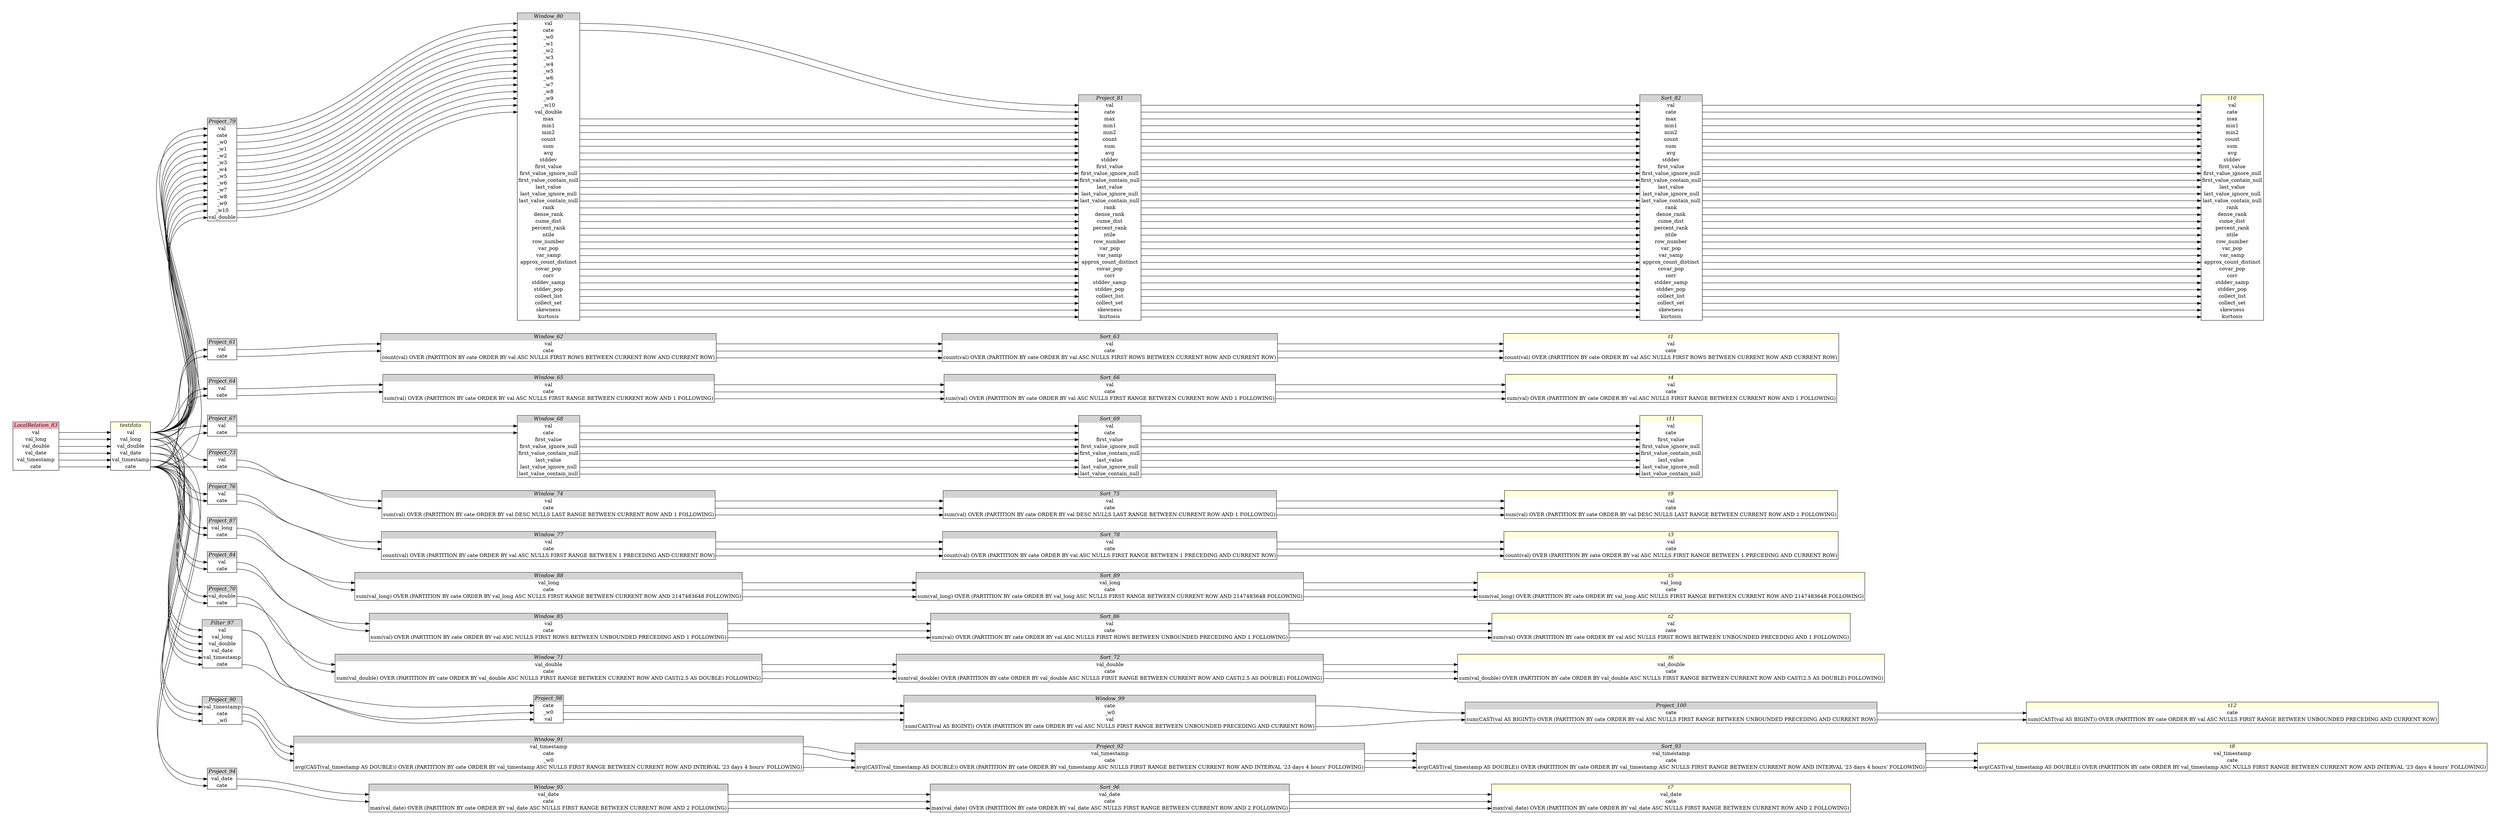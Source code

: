 // Automatically generated by SQLFlowTestSuite


digraph {
  graph [pad="0.5", nodesep="0.5", ranksep="2", fontname="Helvetica"];
  node [shape=plain]
  rankdir=LR;

  
"Filter_97" [label=<
<table border="1" cellborder="0" cellspacing="0">
  <tr><td bgcolor="lightgray" port="nodeName"><i>Filter_97</i></td></tr>
  <tr><td port="0">val</td></tr>
<tr><td port="1">val_long</td></tr>
<tr><td port="2">val_double</td></tr>
<tr><td port="3">val_date</td></tr>
<tr><td port="4">val_timestamp</td></tr>
<tr><td port="5">cate</td></tr>
</table>>];
         

"LocalRelation_83" [label=<
<table border="1" cellborder="0" cellspacing="0">
  <tr><td bgcolor="lightpink" port="nodeName"><i>LocalRelation_83</i></td></tr>
  <tr><td port="0">val</td></tr>
<tr><td port="1">val_long</td></tr>
<tr><td port="2">val_double</td></tr>
<tr><td port="3">val_date</td></tr>
<tr><td port="4">val_timestamp</td></tr>
<tr><td port="5">cate</td></tr>
</table>>];
       

"Project_100" [label=<
<table border="1" cellborder="0" cellspacing="0">
  <tr><td bgcolor="lightgray" port="nodeName"><i>Project_100</i></td></tr>
  <tr><td port="0">cate</td></tr>
<tr><td port="1">sum(CAST(val AS BIGINT)) OVER (PARTITION BY cate ORDER BY val ASC NULLS FIRST RANGE BETWEEN UNBOUNDED PRECEDING AND CURRENT ROW)</td></tr>
</table>>];
         

"Project_61" [label=<
<table border="1" cellborder="0" cellspacing="0">
  <tr><td bgcolor="lightgray" port="nodeName"><i>Project_61</i></td></tr>
  <tr><td port="0">val</td></tr>
<tr><td port="1">cate</td></tr>
</table>>];
         

"Project_64" [label=<
<table border="1" cellborder="0" cellspacing="0">
  <tr><td bgcolor="lightgray" port="nodeName"><i>Project_64</i></td></tr>
  <tr><td port="0">val</td></tr>
<tr><td port="1">cate</td></tr>
</table>>];
         

"Project_67" [label=<
<table border="1" cellborder="0" cellspacing="0">
  <tr><td bgcolor="lightgray" port="nodeName"><i>Project_67</i></td></tr>
  <tr><td port="0">val</td></tr>
<tr><td port="1">cate</td></tr>
</table>>];
         

"Project_70" [label=<
<table border="1" cellborder="0" cellspacing="0">
  <tr><td bgcolor="lightgray" port="nodeName"><i>Project_70</i></td></tr>
  <tr><td port="0">val_double</td></tr>
<tr><td port="1">cate</td></tr>
</table>>];
         

"Project_73" [label=<
<table border="1" cellborder="0" cellspacing="0">
  <tr><td bgcolor="lightgray" port="nodeName"><i>Project_73</i></td></tr>
  <tr><td port="0">val</td></tr>
<tr><td port="1">cate</td></tr>
</table>>];
         

"Project_76" [label=<
<table border="1" cellborder="0" cellspacing="0">
  <tr><td bgcolor="lightgray" port="nodeName"><i>Project_76</i></td></tr>
  <tr><td port="0">val</td></tr>
<tr><td port="1">cate</td></tr>
</table>>];
         

"Project_79" [label=<
<table border="1" cellborder="0" cellspacing="0">
  <tr><td bgcolor="lightgray" port="nodeName"><i>Project_79</i></td></tr>
  <tr><td port="0">val</td></tr>
<tr><td port="1">cate</td></tr>
<tr><td port="2">_w0</td></tr>
<tr><td port="3">_w1</td></tr>
<tr><td port="4">_w2</td></tr>
<tr><td port="5">_w3</td></tr>
<tr><td port="6">_w4</td></tr>
<tr><td port="7">_w5</td></tr>
<tr><td port="8">_w6</td></tr>
<tr><td port="9">_w7</td></tr>
<tr><td port="10">_w8</td></tr>
<tr><td port="11">_w9</td></tr>
<tr><td port="12">_w10</td></tr>
<tr><td port="13">val_double</td></tr>
</table>>];
         

"Project_81" [label=<
<table border="1" cellborder="0" cellspacing="0">
  <tr><td bgcolor="lightgray" port="nodeName"><i>Project_81</i></td></tr>
  <tr><td port="0">val</td></tr>
<tr><td port="1">cate</td></tr>
<tr><td port="2">max</td></tr>
<tr><td port="3">min1</td></tr>
<tr><td port="4">min2</td></tr>
<tr><td port="5">count</td></tr>
<tr><td port="6">sum</td></tr>
<tr><td port="7">avg</td></tr>
<tr><td port="8">stddev</td></tr>
<tr><td port="9">first_value</td></tr>
<tr><td port="10">first_value_ignore_null</td></tr>
<tr><td port="11">first_value_contain_null</td></tr>
<tr><td port="12">last_value</td></tr>
<tr><td port="13">last_value_ignore_null</td></tr>
<tr><td port="14">last_value_contain_null</td></tr>
<tr><td port="15">rank</td></tr>
<tr><td port="16">dense_rank</td></tr>
<tr><td port="17">cume_dist</td></tr>
<tr><td port="18">percent_rank</td></tr>
<tr><td port="19">ntile</td></tr>
<tr><td port="20">row_number</td></tr>
<tr><td port="21">var_pop</td></tr>
<tr><td port="22">var_samp</td></tr>
<tr><td port="23">approx_count_distinct</td></tr>
<tr><td port="24">covar_pop</td></tr>
<tr><td port="25">corr</td></tr>
<tr><td port="26">stddev_samp</td></tr>
<tr><td port="27">stddev_pop</td></tr>
<tr><td port="28">collect_list</td></tr>
<tr><td port="29">collect_set</td></tr>
<tr><td port="30">skewness</td></tr>
<tr><td port="31">kurtosis</td></tr>
</table>>];
         

"Project_84" [label=<
<table border="1" cellborder="0" cellspacing="0">
  <tr><td bgcolor="lightgray" port="nodeName"><i>Project_84</i></td></tr>
  <tr><td port="0">val</td></tr>
<tr><td port="1">cate</td></tr>
</table>>];
         

"Project_87" [label=<
<table border="1" cellborder="0" cellspacing="0">
  <tr><td bgcolor="lightgray" port="nodeName"><i>Project_87</i></td></tr>
  <tr><td port="0">val_long</td></tr>
<tr><td port="1">cate</td></tr>
</table>>];
         

"Project_90" [label=<
<table border="1" cellborder="0" cellspacing="0">
  <tr><td bgcolor="lightgray" port="nodeName"><i>Project_90</i></td></tr>
  <tr><td port="0">val_timestamp</td></tr>
<tr><td port="1">cate</td></tr>
<tr><td port="2">_w0</td></tr>
</table>>];
         

"Project_92" [label=<
<table border="1" cellborder="0" cellspacing="0">
  <tr><td bgcolor="lightgray" port="nodeName"><i>Project_92</i></td></tr>
  <tr><td port="0">val_timestamp</td></tr>
<tr><td port="1">cate</td></tr>
<tr><td port="2">avg(CAST(val_timestamp AS DOUBLE)) OVER (PARTITION BY cate ORDER BY val_timestamp ASC NULLS FIRST RANGE BETWEEN CURRENT ROW AND INTERVAL '23 days 4 hours' FOLLOWING)</td></tr>
</table>>];
         

"Project_94" [label=<
<table border="1" cellborder="0" cellspacing="0">
  <tr><td bgcolor="lightgray" port="nodeName"><i>Project_94</i></td></tr>
  <tr><td port="0">val_date</td></tr>
<tr><td port="1">cate</td></tr>
</table>>];
         

"Project_98" [label=<
<table border="1" cellborder="0" cellspacing="0">
  <tr><td bgcolor="lightgray" port="nodeName"><i>Project_98</i></td></tr>
  <tr><td port="0">cate</td></tr>
<tr><td port="1">_w0</td></tr>
<tr><td port="2">val</td></tr>
</table>>];
         

"Sort_63" [label=<
<table border="1" cellborder="0" cellspacing="0">
  <tr><td bgcolor="lightgray" port="nodeName"><i>Sort_63</i></td></tr>
  <tr><td port="0">val</td></tr>
<tr><td port="1">cate</td></tr>
<tr><td port="2">count(val) OVER (PARTITION BY cate ORDER BY val ASC NULLS FIRST ROWS BETWEEN CURRENT ROW AND CURRENT ROW)</td></tr>
</table>>];
         

"Sort_66" [label=<
<table border="1" cellborder="0" cellspacing="0">
  <tr><td bgcolor="lightgray" port="nodeName"><i>Sort_66</i></td></tr>
  <tr><td port="0">val</td></tr>
<tr><td port="1">cate</td></tr>
<tr><td port="2">sum(val) OVER (PARTITION BY cate ORDER BY val ASC NULLS FIRST RANGE BETWEEN CURRENT ROW AND 1 FOLLOWING)</td></tr>
</table>>];
         

"Sort_69" [label=<
<table border="1" cellborder="0" cellspacing="0">
  <tr><td bgcolor="lightgray" port="nodeName"><i>Sort_69</i></td></tr>
  <tr><td port="0">val</td></tr>
<tr><td port="1">cate</td></tr>
<tr><td port="2">first_value</td></tr>
<tr><td port="3">first_value_ignore_null</td></tr>
<tr><td port="4">first_value_contain_null</td></tr>
<tr><td port="5">last_value</td></tr>
<tr><td port="6">last_value_ignore_null</td></tr>
<tr><td port="7">last_value_contain_null</td></tr>
</table>>];
         

"Sort_72" [label=<
<table border="1" cellborder="0" cellspacing="0">
  <tr><td bgcolor="lightgray" port="nodeName"><i>Sort_72</i></td></tr>
  <tr><td port="0">val_double</td></tr>
<tr><td port="1">cate</td></tr>
<tr><td port="2">sum(val_double) OVER (PARTITION BY cate ORDER BY val_double ASC NULLS FIRST RANGE BETWEEN CURRENT ROW AND CAST(2.5 AS DOUBLE) FOLLOWING)</td></tr>
</table>>];
         

"Sort_75" [label=<
<table border="1" cellborder="0" cellspacing="0">
  <tr><td bgcolor="lightgray" port="nodeName"><i>Sort_75</i></td></tr>
  <tr><td port="0">val</td></tr>
<tr><td port="1">cate</td></tr>
<tr><td port="2">sum(val) OVER (PARTITION BY cate ORDER BY val DESC NULLS LAST RANGE BETWEEN CURRENT ROW AND 1 FOLLOWING)</td></tr>
</table>>];
         

"Sort_78" [label=<
<table border="1" cellborder="0" cellspacing="0">
  <tr><td bgcolor="lightgray" port="nodeName"><i>Sort_78</i></td></tr>
  <tr><td port="0">val</td></tr>
<tr><td port="1">cate</td></tr>
<tr><td port="2">count(val) OVER (PARTITION BY cate ORDER BY val ASC NULLS FIRST RANGE BETWEEN 1 PRECEDING AND CURRENT ROW)</td></tr>
</table>>];
         

"Sort_82" [label=<
<table border="1" cellborder="0" cellspacing="0">
  <tr><td bgcolor="lightgray" port="nodeName"><i>Sort_82</i></td></tr>
  <tr><td port="0">val</td></tr>
<tr><td port="1">cate</td></tr>
<tr><td port="2">max</td></tr>
<tr><td port="3">min1</td></tr>
<tr><td port="4">min2</td></tr>
<tr><td port="5">count</td></tr>
<tr><td port="6">sum</td></tr>
<tr><td port="7">avg</td></tr>
<tr><td port="8">stddev</td></tr>
<tr><td port="9">first_value</td></tr>
<tr><td port="10">first_value_ignore_null</td></tr>
<tr><td port="11">first_value_contain_null</td></tr>
<tr><td port="12">last_value</td></tr>
<tr><td port="13">last_value_ignore_null</td></tr>
<tr><td port="14">last_value_contain_null</td></tr>
<tr><td port="15">rank</td></tr>
<tr><td port="16">dense_rank</td></tr>
<tr><td port="17">cume_dist</td></tr>
<tr><td port="18">percent_rank</td></tr>
<tr><td port="19">ntile</td></tr>
<tr><td port="20">row_number</td></tr>
<tr><td port="21">var_pop</td></tr>
<tr><td port="22">var_samp</td></tr>
<tr><td port="23">approx_count_distinct</td></tr>
<tr><td port="24">covar_pop</td></tr>
<tr><td port="25">corr</td></tr>
<tr><td port="26">stddev_samp</td></tr>
<tr><td port="27">stddev_pop</td></tr>
<tr><td port="28">collect_list</td></tr>
<tr><td port="29">collect_set</td></tr>
<tr><td port="30">skewness</td></tr>
<tr><td port="31">kurtosis</td></tr>
</table>>];
         

"Sort_86" [label=<
<table border="1" cellborder="0" cellspacing="0">
  <tr><td bgcolor="lightgray" port="nodeName"><i>Sort_86</i></td></tr>
  <tr><td port="0">val</td></tr>
<tr><td port="1">cate</td></tr>
<tr><td port="2">sum(val) OVER (PARTITION BY cate ORDER BY val ASC NULLS FIRST ROWS BETWEEN UNBOUNDED PRECEDING AND 1 FOLLOWING)</td></tr>
</table>>];
         

"Sort_89" [label=<
<table border="1" cellborder="0" cellspacing="0">
  <tr><td bgcolor="lightgray" port="nodeName"><i>Sort_89</i></td></tr>
  <tr><td port="0">val_long</td></tr>
<tr><td port="1">cate</td></tr>
<tr><td port="2">sum(val_long) OVER (PARTITION BY cate ORDER BY val_long ASC NULLS FIRST RANGE BETWEEN CURRENT ROW AND 2147483648 FOLLOWING)</td></tr>
</table>>];
         

"Sort_93" [label=<
<table border="1" cellborder="0" cellspacing="0">
  <tr><td bgcolor="lightgray" port="nodeName"><i>Sort_93</i></td></tr>
  <tr><td port="0">val_timestamp</td></tr>
<tr><td port="1">cate</td></tr>
<tr><td port="2">avg(CAST(val_timestamp AS DOUBLE)) OVER (PARTITION BY cate ORDER BY val_timestamp ASC NULLS FIRST RANGE BETWEEN CURRENT ROW AND INTERVAL '23 days 4 hours' FOLLOWING)</td></tr>
</table>>];
         

"Sort_96" [label=<
<table border="1" cellborder="0" cellspacing="0">
  <tr><td bgcolor="lightgray" port="nodeName"><i>Sort_96</i></td></tr>
  <tr><td port="0">val_date</td></tr>
<tr><td port="1">cate</td></tr>
<tr><td port="2">max(val_date) OVER (PARTITION BY cate ORDER BY val_date ASC NULLS FIRST RANGE BETWEEN CURRENT ROW AND 2 FOLLOWING)</td></tr>
</table>>];
         

"Window_62" [label=<
<table border="1" cellborder="0" cellspacing="0">
  <tr><td bgcolor="lightgray" port="nodeName"><i>Window_62</i></td></tr>
  <tr><td port="0">val</td></tr>
<tr><td port="1">cate</td></tr>
<tr><td port="2">count(val) OVER (PARTITION BY cate ORDER BY val ASC NULLS FIRST ROWS BETWEEN CURRENT ROW AND CURRENT ROW)</td></tr>
</table>>];
         

"Window_65" [label=<
<table border="1" cellborder="0" cellspacing="0">
  <tr><td bgcolor="lightgray" port="nodeName"><i>Window_65</i></td></tr>
  <tr><td port="0">val</td></tr>
<tr><td port="1">cate</td></tr>
<tr><td port="2">sum(val) OVER (PARTITION BY cate ORDER BY val ASC NULLS FIRST RANGE BETWEEN CURRENT ROW AND 1 FOLLOWING)</td></tr>
</table>>];
         

"Window_68" [label=<
<table border="1" cellborder="0" cellspacing="0">
  <tr><td bgcolor="lightgray" port="nodeName"><i>Window_68</i></td></tr>
  <tr><td port="0">val</td></tr>
<tr><td port="1">cate</td></tr>
<tr><td port="2">first_value</td></tr>
<tr><td port="3">first_value_ignore_null</td></tr>
<tr><td port="4">first_value_contain_null</td></tr>
<tr><td port="5">last_value</td></tr>
<tr><td port="6">last_value_ignore_null</td></tr>
<tr><td port="7">last_value_contain_null</td></tr>
</table>>];
         

"Window_71" [label=<
<table border="1" cellborder="0" cellspacing="0">
  <tr><td bgcolor="lightgray" port="nodeName"><i>Window_71</i></td></tr>
  <tr><td port="0">val_double</td></tr>
<tr><td port="1">cate</td></tr>
<tr><td port="2">sum(val_double) OVER (PARTITION BY cate ORDER BY val_double ASC NULLS FIRST RANGE BETWEEN CURRENT ROW AND CAST(2.5 AS DOUBLE) FOLLOWING)</td></tr>
</table>>];
         

"Window_74" [label=<
<table border="1" cellborder="0" cellspacing="0">
  <tr><td bgcolor="lightgray" port="nodeName"><i>Window_74</i></td></tr>
  <tr><td port="0">val</td></tr>
<tr><td port="1">cate</td></tr>
<tr><td port="2">sum(val) OVER (PARTITION BY cate ORDER BY val DESC NULLS LAST RANGE BETWEEN CURRENT ROW AND 1 FOLLOWING)</td></tr>
</table>>];
         

"Window_77" [label=<
<table border="1" cellborder="0" cellspacing="0">
  <tr><td bgcolor="lightgray" port="nodeName"><i>Window_77</i></td></tr>
  <tr><td port="0">val</td></tr>
<tr><td port="1">cate</td></tr>
<tr><td port="2">count(val) OVER (PARTITION BY cate ORDER BY val ASC NULLS FIRST RANGE BETWEEN 1 PRECEDING AND CURRENT ROW)</td></tr>
</table>>];
         

"Window_80" [label=<
<table border="1" cellborder="0" cellspacing="0">
  <tr><td bgcolor="lightgray" port="nodeName"><i>Window_80</i></td></tr>
  <tr><td port="0">val</td></tr>
<tr><td port="1">cate</td></tr>
<tr><td port="2">_w0</td></tr>
<tr><td port="3">_w1</td></tr>
<tr><td port="4">_w2</td></tr>
<tr><td port="5">_w3</td></tr>
<tr><td port="6">_w4</td></tr>
<tr><td port="7">_w5</td></tr>
<tr><td port="8">_w6</td></tr>
<tr><td port="9">_w7</td></tr>
<tr><td port="10">_w8</td></tr>
<tr><td port="11">_w9</td></tr>
<tr><td port="12">_w10</td></tr>
<tr><td port="13">val_double</td></tr>
<tr><td port="14">max</td></tr>
<tr><td port="15">min1</td></tr>
<tr><td port="16">min2</td></tr>
<tr><td port="17">count</td></tr>
<tr><td port="18">sum</td></tr>
<tr><td port="19">avg</td></tr>
<tr><td port="20">stddev</td></tr>
<tr><td port="21">first_value</td></tr>
<tr><td port="22">first_value_ignore_null</td></tr>
<tr><td port="23">first_value_contain_null</td></tr>
<tr><td port="24">last_value</td></tr>
<tr><td port="25">last_value_ignore_null</td></tr>
<tr><td port="26">last_value_contain_null</td></tr>
<tr><td port="27">rank</td></tr>
<tr><td port="28">dense_rank</td></tr>
<tr><td port="29">cume_dist</td></tr>
<tr><td port="30">percent_rank</td></tr>
<tr><td port="31">ntile</td></tr>
<tr><td port="32">row_number</td></tr>
<tr><td port="33">var_pop</td></tr>
<tr><td port="34">var_samp</td></tr>
<tr><td port="35">approx_count_distinct</td></tr>
<tr><td port="36">covar_pop</td></tr>
<tr><td port="37">corr</td></tr>
<tr><td port="38">stddev_samp</td></tr>
<tr><td port="39">stddev_pop</td></tr>
<tr><td port="40">collect_list</td></tr>
<tr><td port="41">collect_set</td></tr>
<tr><td port="42">skewness</td></tr>
<tr><td port="43">kurtosis</td></tr>
</table>>];
         

"Window_85" [label=<
<table border="1" cellborder="0" cellspacing="0">
  <tr><td bgcolor="lightgray" port="nodeName"><i>Window_85</i></td></tr>
  <tr><td port="0">val</td></tr>
<tr><td port="1">cate</td></tr>
<tr><td port="2">sum(val) OVER (PARTITION BY cate ORDER BY val ASC NULLS FIRST ROWS BETWEEN UNBOUNDED PRECEDING AND 1 FOLLOWING)</td></tr>
</table>>];
         

"Window_88" [label=<
<table border="1" cellborder="0" cellspacing="0">
  <tr><td bgcolor="lightgray" port="nodeName"><i>Window_88</i></td></tr>
  <tr><td port="0">val_long</td></tr>
<tr><td port="1">cate</td></tr>
<tr><td port="2">sum(val_long) OVER (PARTITION BY cate ORDER BY val_long ASC NULLS FIRST RANGE BETWEEN CURRENT ROW AND 2147483648 FOLLOWING)</td></tr>
</table>>];
         

"Window_91" [label=<
<table border="1" cellborder="0" cellspacing="0">
  <tr><td bgcolor="lightgray" port="nodeName"><i>Window_91</i></td></tr>
  <tr><td port="0">val_timestamp</td></tr>
<tr><td port="1">cate</td></tr>
<tr><td port="2">_w0</td></tr>
<tr><td port="3">avg(CAST(val_timestamp AS DOUBLE)) OVER (PARTITION BY cate ORDER BY val_timestamp ASC NULLS FIRST RANGE BETWEEN CURRENT ROW AND INTERVAL '23 days 4 hours' FOLLOWING)</td></tr>
</table>>];
         

"Window_95" [label=<
<table border="1" cellborder="0" cellspacing="0">
  <tr><td bgcolor="lightgray" port="nodeName"><i>Window_95</i></td></tr>
  <tr><td port="0">val_date</td></tr>
<tr><td port="1">cate</td></tr>
<tr><td port="2">max(val_date) OVER (PARTITION BY cate ORDER BY val_date ASC NULLS FIRST RANGE BETWEEN CURRENT ROW AND 2 FOLLOWING)</td></tr>
</table>>];
         

"Window_99" [label=<
<table border="1" cellborder="0" cellspacing="0">
  <tr><td bgcolor="lightgray" port="nodeName"><i>Window_99</i></td></tr>
  <tr><td port="0">cate</td></tr>
<tr><td port="1">_w0</td></tr>
<tr><td port="2">val</td></tr>
<tr><td port="3">sum(CAST(val AS BIGINT)) OVER (PARTITION BY cate ORDER BY val ASC NULLS FIRST RANGE BETWEEN UNBOUNDED PRECEDING AND CURRENT ROW)</td></tr>
</table>>];
         

"t1" [label=<
<table border="1" cellborder="0" cellspacing="0">
  <tr><td bgcolor="lightyellow" port="nodeName"><i>t1</i></td></tr>
  <tr><td port="0">val</td></tr>
<tr><td port="1">cate</td></tr>
<tr><td port="2">count(val) OVER (PARTITION BY cate ORDER BY val ASC NULLS FIRST ROWS BETWEEN CURRENT ROW AND CURRENT ROW)</td></tr>
</table>>];
           

"t10" [label=<
<table border="1" cellborder="0" cellspacing="0">
  <tr><td bgcolor="lightyellow" port="nodeName"><i>t10</i></td></tr>
  <tr><td port="0">val</td></tr>
<tr><td port="1">cate</td></tr>
<tr><td port="2">max</td></tr>
<tr><td port="3">min1</td></tr>
<tr><td port="4">min2</td></tr>
<tr><td port="5">count</td></tr>
<tr><td port="6">sum</td></tr>
<tr><td port="7">avg</td></tr>
<tr><td port="8">stddev</td></tr>
<tr><td port="9">first_value</td></tr>
<tr><td port="10">first_value_ignore_null</td></tr>
<tr><td port="11">first_value_contain_null</td></tr>
<tr><td port="12">last_value</td></tr>
<tr><td port="13">last_value_ignore_null</td></tr>
<tr><td port="14">last_value_contain_null</td></tr>
<tr><td port="15">rank</td></tr>
<tr><td port="16">dense_rank</td></tr>
<tr><td port="17">cume_dist</td></tr>
<tr><td port="18">percent_rank</td></tr>
<tr><td port="19">ntile</td></tr>
<tr><td port="20">row_number</td></tr>
<tr><td port="21">var_pop</td></tr>
<tr><td port="22">var_samp</td></tr>
<tr><td port="23">approx_count_distinct</td></tr>
<tr><td port="24">covar_pop</td></tr>
<tr><td port="25">corr</td></tr>
<tr><td port="26">stddev_samp</td></tr>
<tr><td port="27">stddev_pop</td></tr>
<tr><td port="28">collect_list</td></tr>
<tr><td port="29">collect_set</td></tr>
<tr><td port="30">skewness</td></tr>
<tr><td port="31">kurtosis</td></tr>
</table>>];
           

"t11" [label=<
<table border="1" cellborder="0" cellspacing="0">
  <tr><td bgcolor="lightyellow" port="nodeName"><i>t11</i></td></tr>
  <tr><td port="0">val</td></tr>
<tr><td port="1">cate</td></tr>
<tr><td port="2">first_value</td></tr>
<tr><td port="3">first_value_ignore_null</td></tr>
<tr><td port="4">first_value_contain_null</td></tr>
<tr><td port="5">last_value</td></tr>
<tr><td port="6">last_value_ignore_null</td></tr>
<tr><td port="7">last_value_contain_null</td></tr>
</table>>];
           

"t12" [label=<
<table border="1" cellborder="0" cellspacing="0">
  <tr><td bgcolor="lightyellow" port="nodeName"><i>t12</i></td></tr>
  <tr><td port="0">cate</td></tr>
<tr><td port="1">sum(CAST(val AS BIGINT)) OVER (PARTITION BY cate ORDER BY val ASC NULLS FIRST RANGE BETWEEN UNBOUNDED PRECEDING AND CURRENT ROW)</td></tr>
</table>>];
           

"t2" [label=<
<table border="1" cellborder="0" cellspacing="0">
  <tr><td bgcolor="lightyellow" port="nodeName"><i>t2</i></td></tr>
  <tr><td port="0">val</td></tr>
<tr><td port="1">cate</td></tr>
<tr><td port="2">sum(val) OVER (PARTITION BY cate ORDER BY val ASC NULLS FIRST ROWS BETWEEN UNBOUNDED PRECEDING AND 1 FOLLOWING)</td></tr>
</table>>];
           

"t3" [label=<
<table border="1" cellborder="0" cellspacing="0">
  <tr><td bgcolor="lightyellow" port="nodeName"><i>t3</i></td></tr>
  <tr><td port="0">val</td></tr>
<tr><td port="1">cate</td></tr>
<tr><td port="2">count(val) OVER (PARTITION BY cate ORDER BY val ASC NULLS FIRST RANGE BETWEEN 1 PRECEDING AND CURRENT ROW)</td></tr>
</table>>];
           

"t4" [label=<
<table border="1" cellborder="0" cellspacing="0">
  <tr><td bgcolor="lightyellow" port="nodeName"><i>t4</i></td></tr>
  <tr><td port="0">val</td></tr>
<tr><td port="1">cate</td></tr>
<tr><td port="2">sum(val) OVER (PARTITION BY cate ORDER BY val ASC NULLS FIRST RANGE BETWEEN CURRENT ROW AND 1 FOLLOWING)</td></tr>
</table>>];
           

"t5" [label=<
<table border="1" cellborder="0" cellspacing="0">
  <tr><td bgcolor="lightyellow" port="nodeName"><i>t5</i></td></tr>
  <tr><td port="0">val_long</td></tr>
<tr><td port="1">cate</td></tr>
<tr><td port="2">sum(val_long) OVER (PARTITION BY cate ORDER BY val_long ASC NULLS FIRST RANGE BETWEEN CURRENT ROW AND 2147483648 FOLLOWING)</td></tr>
</table>>];
           

"t6" [label=<
<table border="1" cellborder="0" cellspacing="0">
  <tr><td bgcolor="lightyellow" port="nodeName"><i>t6</i></td></tr>
  <tr><td port="0">val_double</td></tr>
<tr><td port="1">cate</td></tr>
<tr><td port="2">sum(val_double) OVER (PARTITION BY cate ORDER BY val_double ASC NULLS FIRST RANGE BETWEEN CURRENT ROW AND CAST(2.5 AS DOUBLE) FOLLOWING)</td></tr>
</table>>];
           

"t7" [label=<
<table border="1" cellborder="0" cellspacing="0">
  <tr><td bgcolor="lightyellow" port="nodeName"><i>t7</i></td></tr>
  <tr><td port="0">val_date</td></tr>
<tr><td port="1">cate</td></tr>
<tr><td port="2">max(val_date) OVER (PARTITION BY cate ORDER BY val_date ASC NULLS FIRST RANGE BETWEEN CURRENT ROW AND 2 FOLLOWING)</td></tr>
</table>>];
           

"t8" [label=<
<table border="1" cellborder="0" cellspacing="0">
  <tr><td bgcolor="lightyellow" port="nodeName"><i>t8</i></td></tr>
  <tr><td port="0">val_timestamp</td></tr>
<tr><td port="1">cate</td></tr>
<tr><td port="2">avg(CAST(val_timestamp AS DOUBLE)) OVER (PARTITION BY cate ORDER BY val_timestamp ASC NULLS FIRST RANGE BETWEEN CURRENT ROW AND INTERVAL '23 days 4 hours' FOLLOWING)</td></tr>
</table>>];
           

"t9" [label=<
<table border="1" cellborder="0" cellspacing="0">
  <tr><td bgcolor="lightyellow" port="nodeName"><i>t9</i></td></tr>
  <tr><td port="0">val</td></tr>
<tr><td port="1">cate</td></tr>
<tr><td port="2">sum(val) OVER (PARTITION BY cate ORDER BY val DESC NULLS LAST RANGE BETWEEN CURRENT ROW AND 1 FOLLOWING)</td></tr>
</table>>];
           

"testdata" [label=<
<table border="1" cellborder="0" cellspacing="0">
  <tr><td bgcolor="lightyellow" port="nodeName"><i>testdata</i></td></tr>
  <tr><td port="0">val</td></tr>
<tr><td port="1">val_long</td></tr>
<tr><td port="2">val_double</td></tr>
<tr><td port="3">val_date</td></tr>
<tr><td port="4">val_timestamp</td></tr>
<tr><td port="5">cate</td></tr>
</table>>];
       

"testdata" [label=<
<table border="1" cellborder="0" cellspacing="0">
  <tr><td bgcolor="lightyellow" port="nodeName"><i>testdata</i></td></tr>
  <tr><td port="0">val</td></tr>
<tr><td port="1">val_long</td></tr>
<tr><td port="2">val_double</td></tr>
<tr><td port="3">val_date</td></tr>
<tr><td port="4">val_timestamp</td></tr>
<tr><td port="5">cate</td></tr>
</table>>];
           
  "Filter_97":0 -> "Project_98":1;
"Filter_97":0 -> "Project_98":2;
"Filter_97":5 -> "Project_98":0;
"LocalRelation_83":0 -> "testdata":0;
"LocalRelation_83":1 -> "testdata":1;
"LocalRelation_83":2 -> "testdata":2;
"LocalRelation_83":3 -> "testdata":3;
"LocalRelation_83":4 -> "testdata":4;
"LocalRelation_83":5 -> "testdata":5;
"Project_100":0 -> "t12":0;
"Project_100":1 -> "t12":1;
"Project_61":0 -> "Window_62":0;
"Project_61":1 -> "Window_62":1;
"Project_64":0 -> "Window_65":0;
"Project_64":1 -> "Window_65":1;
"Project_67":0 -> "Window_68":0;
"Project_67":1 -> "Window_68":1;
"Project_70":0 -> "Window_71":0;
"Project_70":1 -> "Window_71":1;
"Project_73":0 -> "Window_74":0;
"Project_73":1 -> "Window_74":1;
"Project_76":0 -> "Window_77":0;
"Project_76":1 -> "Window_77":1;
"Project_79":0 -> "Window_80":0;
"Project_79":1 -> "Window_80":1;
"Project_79":10 -> "Window_80":10;
"Project_79":11 -> "Window_80":11;
"Project_79":12 -> "Window_80":12;
"Project_79":13 -> "Window_80":13;
"Project_79":2 -> "Window_80":2;
"Project_79":3 -> "Window_80":3;
"Project_79":4 -> "Window_80":4;
"Project_79":5 -> "Window_80":5;
"Project_79":6 -> "Window_80":6;
"Project_79":7 -> "Window_80":7;
"Project_79":8 -> "Window_80":8;
"Project_79":9 -> "Window_80":9;
"Project_81":0 -> "Sort_82":0;
"Project_81":1 -> "Sort_82":1;
"Project_81":10 -> "Sort_82":10;
"Project_81":11 -> "Sort_82":11;
"Project_81":12 -> "Sort_82":12;
"Project_81":13 -> "Sort_82":13;
"Project_81":14 -> "Sort_82":14;
"Project_81":15 -> "Sort_82":15;
"Project_81":16 -> "Sort_82":16;
"Project_81":17 -> "Sort_82":17;
"Project_81":18 -> "Sort_82":18;
"Project_81":19 -> "Sort_82":19;
"Project_81":2 -> "Sort_82":2;
"Project_81":20 -> "Sort_82":20;
"Project_81":21 -> "Sort_82":21;
"Project_81":22 -> "Sort_82":22;
"Project_81":23 -> "Sort_82":23;
"Project_81":24 -> "Sort_82":24;
"Project_81":25 -> "Sort_82":25;
"Project_81":26 -> "Sort_82":26;
"Project_81":27 -> "Sort_82":27;
"Project_81":28 -> "Sort_82":28;
"Project_81":29 -> "Sort_82":29;
"Project_81":3 -> "Sort_82":3;
"Project_81":30 -> "Sort_82":30;
"Project_81":31 -> "Sort_82":31;
"Project_81":4 -> "Sort_82":4;
"Project_81":5 -> "Sort_82":5;
"Project_81":6 -> "Sort_82":6;
"Project_81":7 -> "Sort_82":7;
"Project_81":8 -> "Sort_82":8;
"Project_81":9 -> "Sort_82":9;
"Project_84":0 -> "Window_85":0;
"Project_84":1 -> "Window_85":1;
"Project_87":0 -> "Window_88":0;
"Project_87":1 -> "Window_88":1;
"Project_90":0 -> "Window_91":0;
"Project_90":1 -> "Window_91":1;
"Project_90":2 -> "Window_91":2;
"Project_92":0 -> "Sort_93":0;
"Project_92":1 -> "Sort_93":1;
"Project_92":2 -> "Sort_93":2;
"Project_94":0 -> "Window_95":0;
"Project_94":1 -> "Window_95":1;
"Project_98":0 -> "Window_99":0;
"Project_98":1 -> "Window_99":1;
"Project_98":2 -> "Window_99":2;
"Sort_63":0 -> "t1":0;
"Sort_63":1 -> "t1":1;
"Sort_63":2 -> "t1":2;
"Sort_66":0 -> "t4":0;
"Sort_66":1 -> "t4":1;
"Sort_66":2 -> "t4":2;
"Sort_69":0 -> "t11":0;
"Sort_69":1 -> "t11":1;
"Sort_69":2 -> "t11":2;
"Sort_69":3 -> "t11":3;
"Sort_69":4 -> "t11":4;
"Sort_69":5 -> "t11":5;
"Sort_69":6 -> "t11":6;
"Sort_69":7 -> "t11":7;
"Sort_72":0 -> "t6":0;
"Sort_72":1 -> "t6":1;
"Sort_72":2 -> "t6":2;
"Sort_75":0 -> "t9":0;
"Sort_75":1 -> "t9":1;
"Sort_75":2 -> "t9":2;
"Sort_78":0 -> "t3":0;
"Sort_78":1 -> "t3":1;
"Sort_78":2 -> "t3":2;
"Sort_82":0 -> "t10":0;
"Sort_82":1 -> "t10":1;
"Sort_82":10 -> "t10":10;
"Sort_82":11 -> "t10":11;
"Sort_82":12 -> "t10":12;
"Sort_82":13 -> "t10":13;
"Sort_82":14 -> "t10":14;
"Sort_82":15 -> "t10":15;
"Sort_82":16 -> "t10":16;
"Sort_82":17 -> "t10":17;
"Sort_82":18 -> "t10":18;
"Sort_82":19 -> "t10":19;
"Sort_82":2 -> "t10":2;
"Sort_82":20 -> "t10":20;
"Sort_82":21 -> "t10":21;
"Sort_82":22 -> "t10":22;
"Sort_82":23 -> "t10":23;
"Sort_82":24 -> "t10":24;
"Sort_82":25 -> "t10":25;
"Sort_82":26 -> "t10":26;
"Sort_82":27 -> "t10":27;
"Sort_82":28 -> "t10":28;
"Sort_82":29 -> "t10":29;
"Sort_82":3 -> "t10":3;
"Sort_82":30 -> "t10":30;
"Sort_82":31 -> "t10":31;
"Sort_82":4 -> "t10":4;
"Sort_82":5 -> "t10":5;
"Sort_82":6 -> "t10":6;
"Sort_82":7 -> "t10":7;
"Sort_82":8 -> "t10":8;
"Sort_82":9 -> "t10":9;
"Sort_86":0 -> "t2":0;
"Sort_86":1 -> "t2":1;
"Sort_86":2 -> "t2":2;
"Sort_89":0 -> "t5":0;
"Sort_89":1 -> "t5":1;
"Sort_89":2 -> "t5":2;
"Sort_93":0 -> "t8":0;
"Sort_93":1 -> "t8":1;
"Sort_93":2 -> "t8":2;
"Sort_96":0 -> "t7":0;
"Sort_96":1 -> "t7":1;
"Sort_96":2 -> "t7":2;
"Window_62":0 -> "Sort_63":0;
"Window_62":1 -> "Sort_63":1;
"Window_62":2 -> "Sort_63":2;
"Window_65":0 -> "Sort_66":0;
"Window_65":1 -> "Sort_66":1;
"Window_65":2 -> "Sort_66":2;
"Window_68":0 -> "Sort_69":0;
"Window_68":1 -> "Sort_69":1;
"Window_68":2 -> "Sort_69":2;
"Window_68":3 -> "Sort_69":3;
"Window_68":4 -> "Sort_69":4;
"Window_68":5 -> "Sort_69":5;
"Window_68":6 -> "Sort_69":6;
"Window_68":7 -> "Sort_69":7;
"Window_71":0 -> "Sort_72":0;
"Window_71":1 -> "Sort_72":1;
"Window_71":2 -> "Sort_72":2;
"Window_74":0 -> "Sort_75":0;
"Window_74":1 -> "Sort_75":1;
"Window_74":2 -> "Sort_75":2;
"Window_77":0 -> "Sort_78":0;
"Window_77":1 -> "Sort_78":1;
"Window_77":2 -> "Sort_78":2;
"Window_80":0 -> "Project_81":0;
"Window_80":1 -> "Project_81":1;
"Window_80":14 -> "Project_81":2;
"Window_80":15 -> "Project_81":3;
"Window_80":16 -> "Project_81":4;
"Window_80":17 -> "Project_81":5;
"Window_80":18 -> "Project_81":6;
"Window_80":19 -> "Project_81":7;
"Window_80":20 -> "Project_81":8;
"Window_80":21 -> "Project_81":9;
"Window_80":22 -> "Project_81":10;
"Window_80":23 -> "Project_81":11;
"Window_80":24 -> "Project_81":12;
"Window_80":25 -> "Project_81":13;
"Window_80":26 -> "Project_81":14;
"Window_80":27 -> "Project_81":15;
"Window_80":28 -> "Project_81":16;
"Window_80":29 -> "Project_81":17;
"Window_80":30 -> "Project_81":18;
"Window_80":31 -> "Project_81":19;
"Window_80":32 -> "Project_81":20;
"Window_80":33 -> "Project_81":21;
"Window_80":34 -> "Project_81":22;
"Window_80":35 -> "Project_81":23;
"Window_80":36 -> "Project_81":24;
"Window_80":37 -> "Project_81":25;
"Window_80":38 -> "Project_81":26;
"Window_80":39 -> "Project_81":27;
"Window_80":40 -> "Project_81":28;
"Window_80":41 -> "Project_81":29;
"Window_80":42 -> "Project_81":30;
"Window_80":43 -> "Project_81":31;
"Window_85":0 -> "Sort_86":0;
"Window_85":1 -> "Sort_86":1;
"Window_85":2 -> "Sort_86":2;
"Window_88":0 -> "Sort_89":0;
"Window_88":1 -> "Sort_89":1;
"Window_88":2 -> "Sort_89":2;
"Window_91":0 -> "Project_92":0;
"Window_91":1 -> "Project_92":1;
"Window_91":3 -> "Project_92":2;
"Window_95":0 -> "Sort_96":0;
"Window_95":1 -> "Sort_96":1;
"Window_95":2 -> "Sort_96":2;
"Window_99":0 -> "Project_100":0;
"Window_99":3 -> "Project_100":1;
"testdata":0 -> "Filter_97":0;
"testdata":0 -> "Project_61":0;
"testdata":0 -> "Project_64":0;
"testdata":0 -> "Project_67":0;
"testdata":0 -> "Project_73":0;
"testdata":0 -> "Project_76":0;
"testdata":0 -> "Project_79":0;
"testdata":0 -> "Project_79":11;
"testdata":0 -> "Project_79":12;
"testdata":0 -> "Project_79":2;
"testdata":0 -> "Project_79":3;
"testdata":0 -> "Project_79":4;
"testdata":0 -> "Project_79":5;
"testdata":0 -> "Project_79":6;
"testdata":0 -> "Project_79":7;
"testdata":0 -> "Project_79":9;
"testdata":0 -> "Project_84":0;
"testdata":1 -> "Filter_97":1;
"testdata":1 -> "Project_79":10;
"testdata":1 -> "Project_79":8;
"testdata":1 -> "Project_87":0;
"testdata":2 -> "Filter_97":2;
"testdata":2 -> "Project_70":0;
"testdata":2 -> "Project_79":13;
"testdata":3 -> "Filter_97":3;
"testdata":3 -> "Project_94":0;
"testdata":4 -> "Filter_97":4;
"testdata":4 -> "Project_90":0;
"testdata":4 -> "Project_90":2;
"testdata":5 -> "Filter_97":5;
"testdata":5 -> "Project_61":1;
"testdata":5 -> "Project_64":1;
"testdata":5 -> "Project_67":1;
"testdata":5 -> "Project_70":1;
"testdata":5 -> "Project_73":1;
"testdata":5 -> "Project_76":1;
"testdata":5 -> "Project_79":1;
"testdata":5 -> "Project_84":1;
"testdata":5 -> "Project_87":1;
"testdata":5 -> "Project_90":1;
"testdata":5 -> "Project_94":1;
}
       
